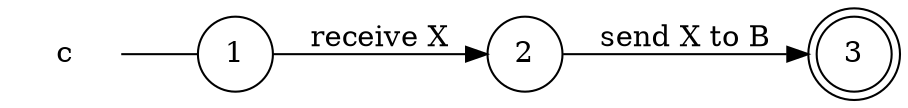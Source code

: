 digraph c {
	rankdir="LR";
	n_0 [label="c", shape="plaintext"];
	n_1 [id="1", shape=circle, label="1"];
	n_0 -> n_1 [arrowhead=none];
	n_2 [id="2", shape=circle, label="2"];
	n_3 [id="3", shape=doublecircle, label="3"];

	n_1 -> n_2 [id="[$e|0]", label="receive X"];
	n_2 -> n_3 [id="[$e|1]", label="send X to B"];
}
